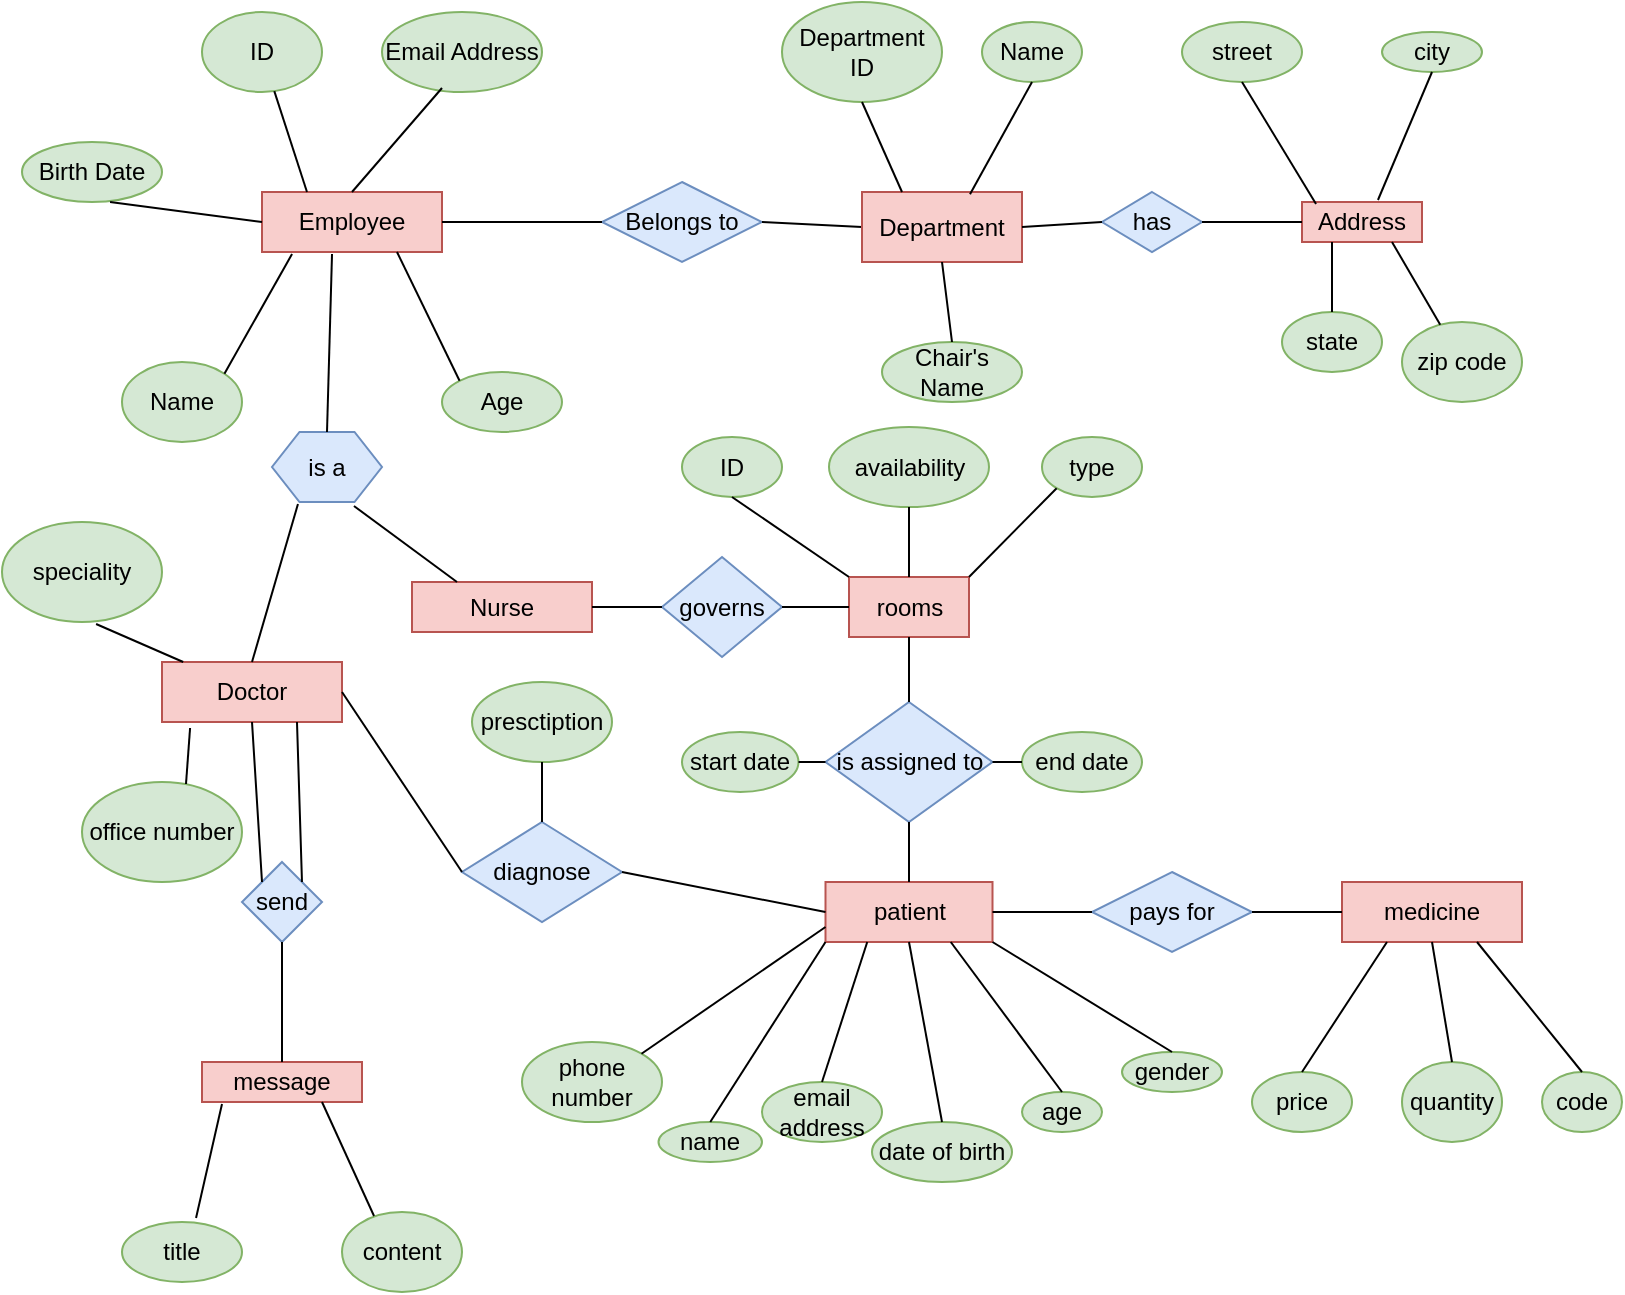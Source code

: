 <mxfile version="12.6.1" type="github">
  <diagram id="C5RBs43oDa-KdzZeNtuy" name="Page-1">
    <mxGraphModel dx="1773" dy="505" grid="1" gridSize="10" guides="1" tooltips="1" connect="1" arrows="1" fold="1" page="1" pageScale="1" pageWidth="827" pageHeight="1169" math="0" shadow="0">
      <root>
        <mxCell id="WIyWlLk6GJQsqaUBKTNV-0"/>
        <mxCell id="WIyWlLk6GJQsqaUBKTNV-1" parent="WIyWlLk6GJQsqaUBKTNV-0"/>
        <mxCell id="0NTEbmVAoTEjCiHu5IEs-0" value="Employee" style="rounded=0;whiteSpace=wrap;html=1;fillColor=#f8cecc;strokeColor=#b85450;" parent="WIyWlLk6GJQsqaUBKTNV-1" vertex="1">
          <mxGeometry x="90" y="135" width="90" height="30" as="geometry"/>
        </mxCell>
        <mxCell id="0NTEbmVAoTEjCiHu5IEs-1" value="ID&lt;br&gt;" style="ellipse;whiteSpace=wrap;html=1;fillColor=#d5e8d4;strokeColor=#82b366;" parent="WIyWlLk6GJQsqaUBKTNV-1" vertex="1">
          <mxGeometry x="60" y="45" width="60" height="40" as="geometry"/>
        </mxCell>
        <mxCell id="0NTEbmVAoTEjCiHu5IEs-3" value="" style="endArrow=none;html=1;entryX=0.25;entryY=0;entryDx=0;entryDy=0;" parent="WIyWlLk6GJQsqaUBKTNV-1" source="0NTEbmVAoTEjCiHu5IEs-1" target="0NTEbmVAoTEjCiHu5IEs-0" edge="1">
          <mxGeometry width="50" height="50" relative="1" as="geometry">
            <mxPoint x="170" y="290" as="sourcePoint"/>
            <mxPoint x="220" y="190" as="targetPoint"/>
          </mxGeometry>
        </mxCell>
        <mxCell id="0NTEbmVAoTEjCiHu5IEs-4" value="Email Address" style="ellipse;whiteSpace=wrap;html=1;fillColor=#d5e8d4;strokeColor=#82b366;" parent="WIyWlLk6GJQsqaUBKTNV-1" vertex="1">
          <mxGeometry x="150" y="45" width="80" height="40" as="geometry"/>
        </mxCell>
        <mxCell id="0NTEbmVAoTEjCiHu5IEs-5" value="" style="endArrow=none;html=1;entryX=0.375;entryY=0.95;entryDx=0;entryDy=0;entryPerimeter=0;exitX=0.5;exitY=0;exitDx=0;exitDy=0;" parent="WIyWlLk6GJQsqaUBKTNV-1" source="0NTEbmVAoTEjCiHu5IEs-0" target="0NTEbmVAoTEjCiHu5IEs-4" edge="1">
          <mxGeometry width="50" height="50" relative="1" as="geometry">
            <mxPoint x="170" y="290" as="sourcePoint"/>
            <mxPoint x="220" y="240" as="targetPoint"/>
          </mxGeometry>
        </mxCell>
        <mxCell id="0NTEbmVAoTEjCiHu5IEs-6" value="Name" style="ellipse;whiteSpace=wrap;html=1;fillColor=#d5e8d4;strokeColor=#82b366;" parent="WIyWlLk6GJQsqaUBKTNV-1" vertex="1">
          <mxGeometry x="20" y="220" width="60" height="40" as="geometry"/>
        </mxCell>
        <mxCell id="0NTEbmVAoTEjCiHu5IEs-7" value="" style="endArrow=none;html=1;exitX=1;exitY=0;exitDx=0;exitDy=0;entryX=0.167;entryY=1.033;entryDx=0;entryDy=0;entryPerimeter=0;" parent="WIyWlLk6GJQsqaUBKTNV-1" source="0NTEbmVAoTEjCiHu5IEs-6" target="0NTEbmVAoTEjCiHu5IEs-0" edge="1">
          <mxGeometry width="50" height="50" relative="1" as="geometry">
            <mxPoint x="130" y="370" as="sourcePoint"/>
            <mxPoint x="207" y="219" as="targetPoint"/>
          </mxGeometry>
        </mxCell>
        <mxCell id="0NTEbmVAoTEjCiHu5IEs-8" value="Birth Date" style="ellipse;whiteSpace=wrap;html=1;fillColor=#d5e8d4;strokeColor=#82b366;" parent="WIyWlLk6GJQsqaUBKTNV-1" vertex="1">
          <mxGeometry x="-30" y="110" width="70" height="30" as="geometry"/>
        </mxCell>
        <mxCell id="0NTEbmVAoTEjCiHu5IEs-10" value="" style="endArrow=none;html=1;exitX=0.629;exitY=1;exitDx=0;exitDy=0;exitPerimeter=0;entryX=0;entryY=0.5;entryDx=0;entryDy=0;" parent="WIyWlLk6GJQsqaUBKTNV-1" source="0NTEbmVAoTEjCiHu5IEs-8" target="0NTEbmVAoTEjCiHu5IEs-0" edge="1">
          <mxGeometry width="50" height="50" relative="1" as="geometry">
            <mxPoint x="130" y="370" as="sourcePoint"/>
            <mxPoint x="230" y="220" as="targetPoint"/>
          </mxGeometry>
        </mxCell>
        <mxCell id="0NTEbmVAoTEjCiHu5IEs-11" value="Age" style="ellipse;whiteSpace=wrap;html=1;fillColor=#d5e8d4;strokeColor=#82b366;" parent="WIyWlLk6GJQsqaUBKTNV-1" vertex="1">
          <mxGeometry x="180" y="225" width="60" height="30" as="geometry"/>
        </mxCell>
        <mxCell id="0NTEbmVAoTEjCiHu5IEs-13" value="" style="endArrow=none;html=1;entryX=0.75;entryY=1;entryDx=0;entryDy=0;exitX=0;exitY=0;exitDx=0;exitDy=0;" parent="WIyWlLk6GJQsqaUBKTNV-1" source="0NTEbmVAoTEjCiHu5IEs-11" target="0NTEbmVAoTEjCiHu5IEs-0" edge="1">
          <mxGeometry width="50" height="50" relative="1" as="geometry">
            <mxPoint x="130" y="380" as="sourcePoint"/>
            <mxPoint x="180" y="330" as="targetPoint"/>
          </mxGeometry>
        </mxCell>
        <mxCell id="0NTEbmVAoTEjCiHu5IEs-15" value="Belongs to&lt;br&gt;" style="rhombus;whiteSpace=wrap;html=1;fillColor=#dae8fc;strokeColor=#6c8ebf;" parent="WIyWlLk6GJQsqaUBKTNV-1" vertex="1">
          <mxGeometry x="260" y="130" width="80" height="40" as="geometry"/>
        </mxCell>
        <mxCell id="0NTEbmVAoTEjCiHu5IEs-16" value="" style="endArrow=none;html=1;entryX=0;entryY=0.5;entryDx=0;entryDy=0;exitX=1;exitY=0.5;exitDx=0;exitDy=0;" parent="WIyWlLk6GJQsqaUBKTNV-1" source="0NTEbmVAoTEjCiHu5IEs-0" target="0NTEbmVAoTEjCiHu5IEs-15" edge="1">
          <mxGeometry width="50" height="50" relative="1" as="geometry">
            <mxPoint x="130" y="380" as="sourcePoint"/>
            <mxPoint x="290" y="210" as="targetPoint"/>
          </mxGeometry>
        </mxCell>
        <mxCell id="0NTEbmVAoTEjCiHu5IEs-18" value="" style="endArrow=none;html=1;exitX=1;exitY=0.5;exitDx=0;exitDy=0;entryX=0;entryY=0.5;entryDx=0;entryDy=0;" parent="WIyWlLk6GJQsqaUBKTNV-1" source="0NTEbmVAoTEjCiHu5IEs-15" target="0NTEbmVAoTEjCiHu5IEs-19" edge="1">
          <mxGeometry width="50" height="50" relative="1" as="geometry">
            <mxPoint x="393" y="200" as="sourcePoint"/>
            <mxPoint x="450" y="150" as="targetPoint"/>
          </mxGeometry>
        </mxCell>
        <mxCell id="0NTEbmVAoTEjCiHu5IEs-19" value="Department" style="rounded=0;whiteSpace=wrap;html=1;fillColor=#f8cecc;strokeColor=#b85450;" parent="WIyWlLk6GJQsqaUBKTNV-1" vertex="1">
          <mxGeometry x="390" y="135" width="80" height="35" as="geometry"/>
        </mxCell>
        <mxCell id="0NTEbmVAoTEjCiHu5IEs-21" value="Department ID" style="ellipse;whiteSpace=wrap;html=1;fillColor=#d5e8d4;strokeColor=#82b366;" parent="WIyWlLk6GJQsqaUBKTNV-1" vertex="1">
          <mxGeometry x="350" y="40" width="80" height="50" as="geometry"/>
        </mxCell>
        <mxCell id="0NTEbmVAoTEjCiHu5IEs-22" value="Name" style="ellipse;whiteSpace=wrap;html=1;fillColor=#d5e8d4;strokeColor=#82b366;" parent="WIyWlLk6GJQsqaUBKTNV-1" vertex="1">
          <mxGeometry x="450" y="50" width="50" height="30" as="geometry"/>
        </mxCell>
        <mxCell id="0NTEbmVAoTEjCiHu5IEs-23" value="Chair&#39;s Name" style="ellipse;whiteSpace=wrap;html=1;fillColor=#d5e8d4;strokeColor=#82b366;" parent="WIyWlLk6GJQsqaUBKTNV-1" vertex="1">
          <mxGeometry x="400" y="210" width="70" height="30" as="geometry"/>
        </mxCell>
        <mxCell id="0NTEbmVAoTEjCiHu5IEs-24" value="" style="endArrow=none;html=1;entryX=0.5;entryY=1;entryDx=0;entryDy=0;exitX=0.25;exitY=0;exitDx=0;exitDy=0;" parent="WIyWlLk6GJQsqaUBKTNV-1" source="0NTEbmVAoTEjCiHu5IEs-19" target="0NTEbmVAoTEjCiHu5IEs-21" edge="1">
          <mxGeometry width="50" height="50" relative="1" as="geometry">
            <mxPoint x="90" y="380" as="sourcePoint"/>
            <mxPoint x="360" y="160" as="targetPoint"/>
          </mxGeometry>
        </mxCell>
        <mxCell id="0NTEbmVAoTEjCiHu5IEs-25" value="" style="endArrow=none;html=1;exitX=0.675;exitY=0.033;exitDx=0;exitDy=0;exitPerimeter=0;entryX=0.5;entryY=1;entryDx=0;entryDy=0;" parent="WIyWlLk6GJQsqaUBKTNV-1" source="0NTEbmVAoTEjCiHu5IEs-19" target="0NTEbmVAoTEjCiHu5IEs-22" edge="1">
          <mxGeometry width="50" height="50" relative="1" as="geometry">
            <mxPoint x="410" y="150.01" as="sourcePoint"/>
            <mxPoint x="450" y="100" as="targetPoint"/>
          </mxGeometry>
        </mxCell>
        <mxCell id="0NTEbmVAoTEjCiHu5IEs-26" value="" style="endArrow=none;html=1;entryX=0.5;entryY=1;entryDx=0;entryDy=0;exitX=0.5;exitY=0;exitDx=0;exitDy=0;" parent="WIyWlLk6GJQsqaUBKTNV-1" source="0NTEbmVAoTEjCiHu5IEs-23" target="0NTEbmVAoTEjCiHu5IEs-19" edge="1">
          <mxGeometry width="50" height="50" relative="1" as="geometry">
            <mxPoint x="420" y="160.01" as="sourcePoint"/>
            <mxPoint x="410" y="110" as="targetPoint"/>
          </mxGeometry>
        </mxCell>
        <mxCell id="0NTEbmVAoTEjCiHu5IEs-27" value="has" style="rhombus;whiteSpace=wrap;html=1;fillColor=#dae8fc;strokeColor=#6c8ebf;" parent="WIyWlLk6GJQsqaUBKTNV-1" vertex="1">
          <mxGeometry x="510" y="135" width="50" height="30" as="geometry"/>
        </mxCell>
        <mxCell id="0NTEbmVAoTEjCiHu5IEs-29" value="" style="endArrow=none;html=1;entryX=1;entryY=0.5;entryDx=0;entryDy=0;exitX=0;exitY=0.5;exitDx=0;exitDy=0;" parent="WIyWlLk6GJQsqaUBKTNV-1" source="0NTEbmVAoTEjCiHu5IEs-27" target="0NTEbmVAoTEjCiHu5IEs-19" edge="1">
          <mxGeometry width="50" height="50" relative="1" as="geometry">
            <mxPoint x="470" y="170.01" as="sourcePoint"/>
            <mxPoint x="460" y="120" as="targetPoint"/>
          </mxGeometry>
        </mxCell>
        <mxCell id="0NTEbmVAoTEjCiHu5IEs-30" value="Address" style="rounded=0;whiteSpace=wrap;html=1;fillColor=#f8cecc;strokeColor=#b85450;" parent="WIyWlLk6GJQsqaUBKTNV-1" vertex="1">
          <mxGeometry x="610" y="140" width="60" height="20" as="geometry"/>
        </mxCell>
        <mxCell id="0NTEbmVAoTEjCiHu5IEs-31" value="" style="endArrow=none;html=1;entryX=1;entryY=0.5;entryDx=0;entryDy=0;exitX=0;exitY=0.5;exitDx=0;exitDy=0;" parent="WIyWlLk6GJQsqaUBKTNV-1" source="0NTEbmVAoTEjCiHu5IEs-30" target="0NTEbmVAoTEjCiHu5IEs-27" edge="1">
          <mxGeometry width="50" height="50" relative="1" as="geometry">
            <mxPoint x="420" y="180.01" as="sourcePoint"/>
            <mxPoint x="410" y="130" as="targetPoint"/>
          </mxGeometry>
        </mxCell>
        <mxCell id="0NTEbmVAoTEjCiHu5IEs-32" value="street" style="ellipse;whiteSpace=wrap;html=1;fillColor=#d5e8d4;strokeColor=#82b366;" parent="WIyWlLk6GJQsqaUBKTNV-1" vertex="1">
          <mxGeometry x="550" y="50" width="60" height="30" as="geometry"/>
        </mxCell>
        <mxCell id="0NTEbmVAoTEjCiHu5IEs-33" value="city" style="ellipse;whiteSpace=wrap;html=1;fillColor=#d5e8d4;strokeColor=#82b366;" parent="WIyWlLk6GJQsqaUBKTNV-1" vertex="1">
          <mxGeometry x="650" y="55" width="50" height="20" as="geometry"/>
        </mxCell>
        <mxCell id="0NTEbmVAoTEjCiHu5IEs-34" value="state" style="ellipse;whiteSpace=wrap;html=1;fillColor=#d5e8d4;strokeColor=#82b366;" parent="WIyWlLk6GJQsqaUBKTNV-1" vertex="1">
          <mxGeometry x="600" y="195" width="50" height="30" as="geometry"/>
        </mxCell>
        <mxCell id="0NTEbmVAoTEjCiHu5IEs-35" value="zip code" style="ellipse;whiteSpace=wrap;html=1;fillColor=#d5e8d4;strokeColor=#82b366;" parent="WIyWlLk6GJQsqaUBKTNV-1" vertex="1">
          <mxGeometry x="660" y="200" width="60" height="40" as="geometry"/>
        </mxCell>
        <mxCell id="0NTEbmVAoTEjCiHu5IEs-37" value="" style="endArrow=none;html=1;exitX=0.117;exitY=0.05;exitDx=0;exitDy=0;exitPerimeter=0;entryX=0.5;entryY=1;entryDx=0;entryDy=0;" parent="WIyWlLk6GJQsqaUBKTNV-1" source="0NTEbmVAoTEjCiHu5IEs-30" target="0NTEbmVAoTEjCiHu5IEs-32" edge="1">
          <mxGeometry width="50" height="50" relative="1" as="geometry">
            <mxPoint x="430" y="190.01" as="sourcePoint"/>
            <mxPoint x="550" y="130" as="targetPoint"/>
          </mxGeometry>
        </mxCell>
        <mxCell id="0NTEbmVAoTEjCiHu5IEs-38" value="" style="endArrow=none;html=1;exitX=0.633;exitY=-0.05;exitDx=0;exitDy=0;exitPerimeter=0;entryX=0.5;entryY=1;entryDx=0;entryDy=0;" parent="WIyWlLk6GJQsqaUBKTNV-1" source="0NTEbmVAoTEjCiHu5IEs-30" target="0NTEbmVAoTEjCiHu5IEs-33" edge="1">
          <mxGeometry width="50" height="50" relative="1" as="geometry">
            <mxPoint x="440" y="200.01" as="sourcePoint"/>
            <mxPoint x="680" y="100" as="targetPoint"/>
          </mxGeometry>
        </mxCell>
        <mxCell id="0NTEbmVAoTEjCiHu5IEs-39" value="" style="endArrow=none;html=1;entryX=0.25;entryY=1;entryDx=0;entryDy=0;exitX=0.5;exitY=0;exitDx=0;exitDy=0;" parent="WIyWlLk6GJQsqaUBKTNV-1" source="0NTEbmVAoTEjCiHu5IEs-34" target="0NTEbmVAoTEjCiHu5IEs-30" edge="1">
          <mxGeometry width="50" height="50" relative="1" as="geometry">
            <mxPoint x="450" y="210.01" as="sourcePoint"/>
            <mxPoint x="440" y="160" as="targetPoint"/>
          </mxGeometry>
        </mxCell>
        <mxCell id="0NTEbmVAoTEjCiHu5IEs-40" value="" style="endArrow=none;html=1;entryX=0.75;entryY=1;entryDx=0;entryDy=0;" parent="WIyWlLk6GJQsqaUBKTNV-1" source="0NTEbmVAoTEjCiHu5IEs-35" target="0NTEbmVAoTEjCiHu5IEs-30" edge="1">
          <mxGeometry width="50" height="50" relative="1" as="geometry">
            <mxPoint x="460" y="220.01" as="sourcePoint"/>
            <mxPoint x="450" y="170" as="targetPoint"/>
          </mxGeometry>
        </mxCell>
        <mxCell id="0NTEbmVAoTEjCiHu5IEs-41" value="Doctor" style="rounded=0;whiteSpace=wrap;html=1;fillColor=#f8cecc;strokeColor=#b85450;" parent="WIyWlLk6GJQsqaUBKTNV-1" vertex="1">
          <mxGeometry x="40" y="370" width="90" height="30" as="geometry"/>
        </mxCell>
        <mxCell id="0NTEbmVAoTEjCiHu5IEs-42" value="speciality" style="ellipse;whiteSpace=wrap;html=1;fillColor=#d5e8d4;strokeColor=#82b366;" parent="WIyWlLk6GJQsqaUBKTNV-1" vertex="1">
          <mxGeometry x="-40" y="300" width="80" height="50" as="geometry"/>
        </mxCell>
        <mxCell id="0NTEbmVAoTEjCiHu5IEs-43" value="office number" style="ellipse;whiteSpace=wrap;html=1;fillColor=#d5e8d4;strokeColor=#82b366;" parent="WIyWlLk6GJQsqaUBKTNV-1" vertex="1">
          <mxGeometry y="430" width="80" height="50" as="geometry"/>
        </mxCell>
        <mxCell id="0NTEbmVAoTEjCiHu5IEs-44" value="" style="endArrow=none;html=1;entryX=0.588;entryY=1.02;entryDx=0;entryDy=0;entryPerimeter=0;" parent="WIyWlLk6GJQsqaUBKTNV-1" source="0NTEbmVAoTEjCiHu5IEs-41" target="0NTEbmVAoTEjCiHu5IEs-42" edge="1">
          <mxGeometry width="50" height="50" relative="1" as="geometry">
            <mxPoint x="530" y="230.01" as="sourcePoint"/>
            <mxPoint x="520" y="180" as="targetPoint"/>
          </mxGeometry>
        </mxCell>
        <mxCell id="0NTEbmVAoTEjCiHu5IEs-45" value="" style="endArrow=none;html=1;entryX=0.65;entryY=0.02;entryDx=0;entryDy=0;exitX=0.156;exitY=1.1;exitDx=0;exitDy=0;exitPerimeter=0;entryPerimeter=0;" parent="WIyWlLk6GJQsqaUBKTNV-1" source="0NTEbmVAoTEjCiHu5IEs-41" target="0NTEbmVAoTEjCiHu5IEs-43" edge="1">
          <mxGeometry width="50" height="50" relative="1" as="geometry">
            <mxPoint x="540" y="240.01" as="sourcePoint"/>
            <mxPoint x="530" y="190" as="targetPoint"/>
          </mxGeometry>
        </mxCell>
        <mxCell id="0NTEbmVAoTEjCiHu5IEs-46" value="is a" style="shape=hexagon;perimeter=hexagonPerimeter2;whiteSpace=wrap;html=1;fillColor=#dae8fc;strokeColor=#6c8ebf;" parent="WIyWlLk6GJQsqaUBKTNV-1" vertex="1">
          <mxGeometry x="95" y="255" width="55" height="35" as="geometry"/>
        </mxCell>
        <mxCell id="0NTEbmVAoTEjCiHu5IEs-47" value="" style="endArrow=none;html=1;entryX=0.389;entryY=1.033;entryDx=0;entryDy=0;exitX=0.5;exitY=0;exitDx=0;exitDy=0;entryPerimeter=0;" parent="WIyWlLk6GJQsqaUBKTNV-1" source="0NTEbmVAoTEjCiHu5IEs-46" target="0NTEbmVAoTEjCiHu5IEs-0" edge="1">
          <mxGeometry width="50" height="50" relative="1" as="geometry">
            <mxPoint x="550" y="250.01" as="sourcePoint"/>
            <mxPoint x="540" y="200" as="targetPoint"/>
          </mxGeometry>
        </mxCell>
        <mxCell id="0NTEbmVAoTEjCiHu5IEs-48" value="" style="endArrow=none;html=1;entryX=0.236;entryY=1.029;entryDx=0;entryDy=0;exitX=0.5;exitY=0;exitDx=0;exitDy=0;entryPerimeter=0;" parent="WIyWlLk6GJQsqaUBKTNV-1" source="0NTEbmVAoTEjCiHu5IEs-41" target="0NTEbmVAoTEjCiHu5IEs-46" edge="1">
          <mxGeometry width="50" height="50" relative="1" as="geometry">
            <mxPoint x="560" y="260.01" as="sourcePoint"/>
            <mxPoint x="550" y="210" as="targetPoint"/>
          </mxGeometry>
        </mxCell>
        <mxCell id="0NTEbmVAoTEjCiHu5IEs-50" value="send" style="rhombus;whiteSpace=wrap;html=1;fillColor=#dae8fc;strokeColor=#6c8ebf;" parent="WIyWlLk6GJQsqaUBKTNV-1" vertex="1">
          <mxGeometry x="80" y="470" width="40" height="40" as="geometry"/>
        </mxCell>
        <mxCell id="0NTEbmVAoTEjCiHu5IEs-51" value="" style="endArrow=none;html=1;entryX=0.5;entryY=1;entryDx=0;entryDy=0;exitX=0;exitY=0;exitDx=0;exitDy=0;" parent="WIyWlLk6GJQsqaUBKTNV-1" source="0NTEbmVAoTEjCiHu5IEs-50" target="0NTEbmVAoTEjCiHu5IEs-41" edge="1">
          <mxGeometry width="50" height="50" relative="1" as="geometry">
            <mxPoint x="570" y="270.01" as="sourcePoint"/>
            <mxPoint x="560" y="220" as="targetPoint"/>
          </mxGeometry>
        </mxCell>
        <mxCell id="0NTEbmVAoTEjCiHu5IEs-52" value="" style="endArrow=none;html=1;entryX=0.75;entryY=1;entryDx=0;entryDy=0;exitX=1;exitY=0;exitDx=0;exitDy=0;" parent="WIyWlLk6GJQsqaUBKTNV-1" source="0NTEbmVAoTEjCiHu5IEs-50" target="0NTEbmVAoTEjCiHu5IEs-41" edge="1">
          <mxGeometry width="50" height="50" relative="1" as="geometry">
            <mxPoint x="580" y="280.01" as="sourcePoint"/>
            <mxPoint x="570" y="230" as="targetPoint"/>
          </mxGeometry>
        </mxCell>
        <mxCell id="0NTEbmVAoTEjCiHu5IEs-53" value="message" style="rounded=0;whiteSpace=wrap;html=1;fillColor=#f8cecc;strokeColor=#b85450;" parent="WIyWlLk6GJQsqaUBKTNV-1" vertex="1">
          <mxGeometry x="60" y="570" width="80" height="20" as="geometry"/>
        </mxCell>
        <mxCell id="0NTEbmVAoTEjCiHu5IEs-54" value="" style="endArrow=none;html=1;entryX=0.5;entryY=1;entryDx=0;entryDy=0;exitX=0.5;exitY=0;exitDx=0;exitDy=0;" parent="WIyWlLk6GJQsqaUBKTNV-1" source="0NTEbmVAoTEjCiHu5IEs-53" target="0NTEbmVAoTEjCiHu5IEs-50" edge="1">
          <mxGeometry width="50" height="50" relative="1" as="geometry">
            <mxPoint x="590" y="290.01" as="sourcePoint"/>
            <mxPoint x="580" y="240" as="targetPoint"/>
          </mxGeometry>
        </mxCell>
        <mxCell id="0NTEbmVAoTEjCiHu5IEs-55" value="title" style="ellipse;whiteSpace=wrap;html=1;fillColor=#d5e8d4;strokeColor=#82b366;" parent="WIyWlLk6GJQsqaUBKTNV-1" vertex="1">
          <mxGeometry x="20" y="650" width="60" height="30" as="geometry"/>
        </mxCell>
        <mxCell id="0NTEbmVAoTEjCiHu5IEs-56" value="content" style="ellipse;whiteSpace=wrap;html=1;fillColor=#d5e8d4;strokeColor=#82b366;" parent="WIyWlLk6GJQsqaUBKTNV-1" vertex="1">
          <mxGeometry x="130" y="645" width="60" height="40" as="geometry"/>
        </mxCell>
        <mxCell id="0NTEbmVAoTEjCiHu5IEs-57" value="" style="endArrow=none;html=1;entryX=0.125;entryY=1.05;entryDx=0;entryDy=0;exitX=0.617;exitY=-0.067;exitDx=0;exitDy=0;exitPerimeter=0;entryPerimeter=0;" parent="WIyWlLk6GJQsqaUBKTNV-1" source="0NTEbmVAoTEjCiHu5IEs-55" target="0NTEbmVAoTEjCiHu5IEs-53" edge="1">
          <mxGeometry width="50" height="50" relative="1" as="geometry">
            <mxPoint x="600" y="300.01" as="sourcePoint"/>
            <mxPoint x="590" y="250" as="targetPoint"/>
          </mxGeometry>
        </mxCell>
        <mxCell id="0NTEbmVAoTEjCiHu5IEs-58" value="" style="endArrow=none;html=1;entryX=0.75;entryY=1;entryDx=0;entryDy=0;exitX=0.267;exitY=0.05;exitDx=0;exitDy=0;exitPerimeter=0;" parent="WIyWlLk6GJQsqaUBKTNV-1" source="0NTEbmVAoTEjCiHu5IEs-56" target="0NTEbmVAoTEjCiHu5IEs-53" edge="1">
          <mxGeometry width="50" height="50" relative="1" as="geometry">
            <mxPoint x="610" y="310.01" as="sourcePoint"/>
            <mxPoint x="600" y="260" as="targetPoint"/>
          </mxGeometry>
        </mxCell>
        <mxCell id="0NTEbmVAoTEjCiHu5IEs-59" value="Nurse" style="rounded=0;whiteSpace=wrap;html=1;fillColor=#f8cecc;strokeColor=#b85450;" parent="WIyWlLk6GJQsqaUBKTNV-1" vertex="1">
          <mxGeometry x="165" y="330" width="90" height="25" as="geometry"/>
        </mxCell>
        <mxCell id="0NTEbmVAoTEjCiHu5IEs-60" value="" style="endArrow=none;html=1;entryX=0.745;entryY=1.057;entryDx=0;entryDy=0;exitX=0.25;exitY=0;exitDx=0;exitDy=0;entryPerimeter=0;" parent="WIyWlLk6GJQsqaUBKTNV-1" source="0NTEbmVAoTEjCiHu5IEs-59" target="0NTEbmVAoTEjCiHu5IEs-46" edge="1">
          <mxGeometry width="50" height="50" relative="1" as="geometry">
            <mxPoint x="620" y="320.01" as="sourcePoint"/>
            <mxPoint x="610" y="270" as="targetPoint"/>
          </mxGeometry>
        </mxCell>
        <mxCell id="0NTEbmVAoTEjCiHu5IEs-61" value="governs" style="rhombus;whiteSpace=wrap;html=1;fillColor=#dae8fc;strokeColor=#6c8ebf;" parent="WIyWlLk6GJQsqaUBKTNV-1" vertex="1">
          <mxGeometry x="290" y="317.5" width="60" height="50" as="geometry"/>
        </mxCell>
        <mxCell id="0NTEbmVAoTEjCiHu5IEs-62" value="" style="endArrow=none;html=1;entryX=1;entryY=0.5;entryDx=0;entryDy=0;exitX=0;exitY=0.5;exitDx=0;exitDy=0;" parent="WIyWlLk6GJQsqaUBKTNV-1" source="0NTEbmVAoTEjCiHu5IEs-61" target="0NTEbmVAoTEjCiHu5IEs-59" edge="1">
          <mxGeometry width="50" height="50" relative="1" as="geometry">
            <mxPoint x="630" y="330.01" as="sourcePoint"/>
            <mxPoint x="620" y="280" as="targetPoint"/>
          </mxGeometry>
        </mxCell>
        <mxCell id="0NTEbmVAoTEjCiHu5IEs-63" value="rooms" style="rounded=0;whiteSpace=wrap;html=1;fillColor=#f8cecc;strokeColor=#b85450;" parent="WIyWlLk6GJQsqaUBKTNV-1" vertex="1">
          <mxGeometry x="383.5" y="327.5" width="60" height="30" as="geometry"/>
        </mxCell>
        <mxCell id="0NTEbmVAoTEjCiHu5IEs-64" value="" style="endArrow=none;html=1;entryX=1;entryY=0.5;entryDx=0;entryDy=0;exitX=0;exitY=0.5;exitDx=0;exitDy=0;" parent="WIyWlLk6GJQsqaUBKTNV-1" source="0NTEbmVAoTEjCiHu5IEs-63" target="0NTEbmVAoTEjCiHu5IEs-61" edge="1">
          <mxGeometry width="50" height="50" relative="1" as="geometry">
            <mxPoint x="640" y="340.01" as="sourcePoint"/>
            <mxPoint x="630" y="290" as="targetPoint"/>
          </mxGeometry>
        </mxCell>
        <mxCell id="0NTEbmVAoTEjCiHu5IEs-65" value="ID" style="ellipse;whiteSpace=wrap;html=1;fillColor=#d5e8d4;strokeColor=#82b366;" parent="WIyWlLk6GJQsqaUBKTNV-1" vertex="1">
          <mxGeometry x="300" y="257.5" width="50" height="30" as="geometry"/>
        </mxCell>
        <mxCell id="0NTEbmVAoTEjCiHu5IEs-66" value="availability" style="ellipse;whiteSpace=wrap;html=1;fillColor=#d5e8d4;strokeColor=#82b366;" parent="WIyWlLk6GJQsqaUBKTNV-1" vertex="1">
          <mxGeometry x="373.5" y="252.5" width="80" height="40" as="geometry"/>
        </mxCell>
        <mxCell id="0NTEbmVAoTEjCiHu5IEs-67" value="type" style="ellipse;whiteSpace=wrap;html=1;fillColor=#d5e8d4;strokeColor=#82b366;" parent="WIyWlLk6GJQsqaUBKTNV-1" vertex="1">
          <mxGeometry x="480" y="257.5" width="50" height="30" as="geometry"/>
        </mxCell>
        <mxCell id="0NTEbmVAoTEjCiHu5IEs-68" value="" style="endArrow=none;html=1;entryX=0.5;entryY=1;entryDx=0;entryDy=0;exitX=0;exitY=0;exitDx=0;exitDy=0;" parent="WIyWlLk6GJQsqaUBKTNV-1" source="0NTEbmVAoTEjCiHu5IEs-63" target="0NTEbmVAoTEjCiHu5IEs-65" edge="1">
          <mxGeometry width="50" height="50" relative="1" as="geometry">
            <mxPoint x="650" y="350.01" as="sourcePoint"/>
            <mxPoint x="640" y="300" as="targetPoint"/>
          </mxGeometry>
        </mxCell>
        <mxCell id="0NTEbmVAoTEjCiHu5IEs-69" value="" style="endArrow=none;html=1;entryX=0.5;entryY=1;entryDx=0;entryDy=0;exitX=0.5;exitY=0;exitDx=0;exitDy=0;" parent="WIyWlLk6GJQsqaUBKTNV-1" source="0NTEbmVAoTEjCiHu5IEs-63" target="0NTEbmVAoTEjCiHu5IEs-66" edge="1">
          <mxGeometry width="50" height="50" relative="1" as="geometry">
            <mxPoint x="660" y="360.01" as="sourcePoint"/>
            <mxPoint x="650" y="310" as="targetPoint"/>
          </mxGeometry>
        </mxCell>
        <mxCell id="0NTEbmVAoTEjCiHu5IEs-70" value="" style="endArrow=none;html=1;entryX=0;entryY=1;entryDx=0;entryDy=0;exitX=1;exitY=0;exitDx=0;exitDy=0;" parent="WIyWlLk6GJQsqaUBKTNV-1" source="0NTEbmVAoTEjCiHu5IEs-63" target="0NTEbmVAoTEjCiHu5IEs-67" edge="1">
          <mxGeometry width="50" height="50" relative="1" as="geometry">
            <mxPoint x="670" y="370.01" as="sourcePoint"/>
            <mxPoint x="660" y="320" as="targetPoint"/>
          </mxGeometry>
        </mxCell>
        <mxCell id="0NTEbmVAoTEjCiHu5IEs-71" value="is assigned to" style="rhombus;whiteSpace=wrap;html=1;fillColor=#dae8fc;strokeColor=#6c8ebf;" parent="WIyWlLk6GJQsqaUBKTNV-1" vertex="1">
          <mxGeometry x="371.75" y="390" width="83.5" height="60" as="geometry"/>
        </mxCell>
        <mxCell id="0NTEbmVAoTEjCiHu5IEs-72" value="" style="endArrow=none;html=1;entryX=0.5;entryY=1;entryDx=0;entryDy=0;exitX=0.5;exitY=0;exitDx=0;exitDy=0;" parent="WIyWlLk6GJQsqaUBKTNV-1" source="0NTEbmVAoTEjCiHu5IEs-71" target="0NTEbmVAoTEjCiHu5IEs-63" edge="1">
          <mxGeometry width="50" height="50" relative="1" as="geometry">
            <mxPoint x="680" y="380.01" as="sourcePoint"/>
            <mxPoint x="670" y="330" as="targetPoint"/>
          </mxGeometry>
        </mxCell>
        <mxCell id="0NTEbmVAoTEjCiHu5IEs-73" value="patient" style="rounded=0;whiteSpace=wrap;html=1;fillColor=#f8cecc;strokeColor=#b85450;" parent="WIyWlLk6GJQsqaUBKTNV-1" vertex="1">
          <mxGeometry x="371.75" y="480" width="83.5" height="30" as="geometry"/>
        </mxCell>
        <mxCell id="0NTEbmVAoTEjCiHu5IEs-74" value="" style="endArrow=none;html=1;entryX=0.5;entryY=1;entryDx=0;entryDy=0;exitX=0.5;exitY=0;exitDx=0;exitDy=0;" parent="WIyWlLk6GJQsqaUBKTNV-1" source="0NTEbmVAoTEjCiHu5IEs-73" target="0NTEbmVAoTEjCiHu5IEs-71" edge="1">
          <mxGeometry width="50" height="50" relative="1" as="geometry">
            <mxPoint x="690" y="390.01" as="sourcePoint"/>
            <mxPoint x="680" y="340" as="targetPoint"/>
          </mxGeometry>
        </mxCell>
        <mxCell id="0NTEbmVAoTEjCiHu5IEs-75" value="name" style="ellipse;whiteSpace=wrap;html=1;fillColor=#d5e8d4;strokeColor=#82b366;" parent="WIyWlLk6GJQsqaUBKTNV-1" vertex="1">
          <mxGeometry x="288.25" y="600" width="51.75" height="20" as="geometry"/>
        </mxCell>
        <mxCell id="0NTEbmVAoTEjCiHu5IEs-76" value="email address" style="ellipse;whiteSpace=wrap;html=1;fillColor=#d5e8d4;strokeColor=#82b366;" parent="WIyWlLk6GJQsqaUBKTNV-1" vertex="1">
          <mxGeometry x="340" y="580" width="60" height="30" as="geometry"/>
        </mxCell>
        <mxCell id="0NTEbmVAoTEjCiHu5IEs-77" value="date of birth" style="ellipse;whiteSpace=wrap;html=1;fillColor=#d5e8d4;strokeColor=#82b366;" parent="WIyWlLk6GJQsqaUBKTNV-1" vertex="1">
          <mxGeometry x="395" y="600" width="70" height="30" as="geometry"/>
        </mxCell>
        <mxCell id="0NTEbmVAoTEjCiHu5IEs-78" value="age" style="ellipse;whiteSpace=wrap;html=1;fillColor=#d5e8d4;strokeColor=#82b366;" parent="WIyWlLk6GJQsqaUBKTNV-1" vertex="1">
          <mxGeometry x="470" y="585" width="40" height="20" as="geometry"/>
        </mxCell>
        <mxCell id="0NTEbmVAoTEjCiHu5IEs-79" value="phone number" style="ellipse;whiteSpace=wrap;html=1;fillColor=#d5e8d4;strokeColor=#82b366;" parent="WIyWlLk6GJQsqaUBKTNV-1" vertex="1">
          <mxGeometry x="220" y="560" width="70" height="40" as="geometry"/>
        </mxCell>
        <mxCell id="0NTEbmVAoTEjCiHu5IEs-80" value="gender" style="ellipse;whiteSpace=wrap;html=1;fillColor=#d5e8d4;strokeColor=#82b366;" parent="WIyWlLk6GJQsqaUBKTNV-1" vertex="1">
          <mxGeometry x="520" y="565" width="50" height="20" as="geometry"/>
        </mxCell>
        <mxCell id="0NTEbmVAoTEjCiHu5IEs-83" value="" style="endArrow=none;html=1;entryX=0;entryY=0.75;entryDx=0;entryDy=0;exitX=1;exitY=0;exitDx=0;exitDy=0;" parent="WIyWlLk6GJQsqaUBKTNV-1" source="0NTEbmVAoTEjCiHu5IEs-79" target="0NTEbmVAoTEjCiHu5IEs-73" edge="1">
          <mxGeometry width="50" height="50" relative="1" as="geometry">
            <mxPoint x="700" y="400.01" as="sourcePoint"/>
            <mxPoint x="690" y="350" as="targetPoint"/>
          </mxGeometry>
        </mxCell>
        <mxCell id="0NTEbmVAoTEjCiHu5IEs-84" value="" style="endArrow=none;html=1;entryX=0;entryY=1;entryDx=0;entryDy=0;exitX=0.5;exitY=0;exitDx=0;exitDy=0;" parent="WIyWlLk6GJQsqaUBKTNV-1" source="0NTEbmVAoTEjCiHu5IEs-75" target="0NTEbmVAoTEjCiHu5IEs-73" edge="1">
          <mxGeometry width="50" height="50" relative="1" as="geometry">
            <mxPoint x="710" y="410.01" as="sourcePoint"/>
            <mxPoint x="700" y="360" as="targetPoint"/>
          </mxGeometry>
        </mxCell>
        <mxCell id="0NTEbmVAoTEjCiHu5IEs-85" value="" style="endArrow=none;html=1;entryX=0.25;entryY=1;entryDx=0;entryDy=0;exitX=0.5;exitY=0;exitDx=0;exitDy=0;" parent="WIyWlLk6GJQsqaUBKTNV-1" source="0NTEbmVAoTEjCiHu5IEs-76" target="0NTEbmVAoTEjCiHu5IEs-73" edge="1">
          <mxGeometry width="50" height="50" relative="1" as="geometry">
            <mxPoint x="720" y="420.01" as="sourcePoint"/>
            <mxPoint x="710" y="370" as="targetPoint"/>
          </mxGeometry>
        </mxCell>
        <mxCell id="0NTEbmVAoTEjCiHu5IEs-86" value="" style="endArrow=none;html=1;entryX=0.5;entryY=1;entryDx=0;entryDy=0;exitX=0.5;exitY=0;exitDx=0;exitDy=0;" parent="WIyWlLk6GJQsqaUBKTNV-1" source="0NTEbmVAoTEjCiHu5IEs-77" target="0NTEbmVAoTEjCiHu5IEs-73" edge="1">
          <mxGeometry width="50" height="50" relative="1" as="geometry">
            <mxPoint x="730" y="430.01" as="sourcePoint"/>
            <mxPoint x="720" y="380" as="targetPoint"/>
          </mxGeometry>
        </mxCell>
        <mxCell id="0NTEbmVAoTEjCiHu5IEs-87" value="" style="endArrow=none;html=1;entryX=0.75;entryY=1;entryDx=0;entryDy=0;exitX=0.5;exitY=0;exitDx=0;exitDy=0;" parent="WIyWlLk6GJQsqaUBKTNV-1" source="0NTEbmVAoTEjCiHu5IEs-78" target="0NTEbmVAoTEjCiHu5IEs-73" edge="1">
          <mxGeometry width="50" height="50" relative="1" as="geometry">
            <mxPoint x="740" y="440.01" as="sourcePoint"/>
            <mxPoint x="730" y="390" as="targetPoint"/>
          </mxGeometry>
        </mxCell>
        <mxCell id="0NTEbmVAoTEjCiHu5IEs-88" value="" style="endArrow=none;html=1;entryX=1;entryY=1;entryDx=0;entryDy=0;exitX=0.5;exitY=0;exitDx=0;exitDy=0;" parent="WIyWlLk6GJQsqaUBKTNV-1" source="0NTEbmVAoTEjCiHu5IEs-80" target="0NTEbmVAoTEjCiHu5IEs-73" edge="1">
          <mxGeometry width="50" height="50" relative="1" as="geometry">
            <mxPoint x="750" y="450.01" as="sourcePoint"/>
            <mxPoint x="740" y="400" as="targetPoint"/>
          </mxGeometry>
        </mxCell>
        <mxCell id="0NTEbmVAoTEjCiHu5IEs-89" value="diagnose" style="rhombus;whiteSpace=wrap;html=1;fillColor=#dae8fc;strokeColor=#6c8ebf;" parent="WIyWlLk6GJQsqaUBKTNV-1" vertex="1">
          <mxGeometry x="190" y="450" width="80" height="50" as="geometry"/>
        </mxCell>
        <mxCell id="0NTEbmVAoTEjCiHu5IEs-90" value="" style="endArrow=none;html=1;entryX=1;entryY=0.5;entryDx=0;entryDy=0;exitX=0;exitY=0.5;exitDx=0;exitDy=0;" parent="WIyWlLk6GJQsqaUBKTNV-1" source="0NTEbmVAoTEjCiHu5IEs-89" target="0NTEbmVAoTEjCiHu5IEs-41" edge="1">
          <mxGeometry width="50" height="50" relative="1" as="geometry">
            <mxPoint x="760" y="460.01" as="sourcePoint"/>
            <mxPoint x="750" y="410" as="targetPoint"/>
          </mxGeometry>
        </mxCell>
        <mxCell id="0NTEbmVAoTEjCiHu5IEs-91" value="" style="endArrow=none;html=1;entryX=1;entryY=0.5;entryDx=0;entryDy=0;exitX=0;exitY=0.5;exitDx=0;exitDy=0;" parent="WIyWlLk6GJQsqaUBKTNV-1" source="0NTEbmVAoTEjCiHu5IEs-73" target="0NTEbmVAoTEjCiHu5IEs-89" edge="1">
          <mxGeometry width="50" height="50" relative="1" as="geometry">
            <mxPoint x="770" y="470.01" as="sourcePoint"/>
            <mxPoint x="760" y="420" as="targetPoint"/>
          </mxGeometry>
        </mxCell>
        <mxCell id="0NTEbmVAoTEjCiHu5IEs-92" value="pays for" style="rhombus;whiteSpace=wrap;html=1;fillColor=#dae8fc;strokeColor=#6c8ebf;" parent="WIyWlLk6GJQsqaUBKTNV-1" vertex="1">
          <mxGeometry x="505" y="475" width="80" height="40" as="geometry"/>
        </mxCell>
        <mxCell id="0NTEbmVAoTEjCiHu5IEs-93" value="" style="endArrow=none;html=1;entryX=1;entryY=0.5;entryDx=0;entryDy=0;exitX=0;exitY=0.5;exitDx=0;exitDy=0;" parent="WIyWlLk6GJQsqaUBKTNV-1" source="0NTEbmVAoTEjCiHu5IEs-92" target="0NTEbmVAoTEjCiHu5IEs-73" edge="1">
          <mxGeometry width="50" height="50" relative="1" as="geometry">
            <mxPoint x="490" y="495" as="sourcePoint"/>
            <mxPoint x="770" y="430" as="targetPoint"/>
            <Array as="points"/>
          </mxGeometry>
        </mxCell>
        <mxCell id="0NTEbmVAoTEjCiHu5IEs-94" value="medicine" style="rounded=0;whiteSpace=wrap;html=1;fillColor=#f8cecc;strokeColor=#b85450;" parent="WIyWlLk6GJQsqaUBKTNV-1" vertex="1">
          <mxGeometry x="630" y="480" width="90" height="30" as="geometry"/>
        </mxCell>
        <mxCell id="0NTEbmVAoTEjCiHu5IEs-95" value="" style="endArrow=none;html=1;entryX=1;entryY=0.5;entryDx=0;entryDy=0;" parent="WIyWlLk6GJQsqaUBKTNV-1" source="0NTEbmVAoTEjCiHu5IEs-94" target="0NTEbmVAoTEjCiHu5IEs-92" edge="1">
          <mxGeometry width="50" height="50" relative="1" as="geometry">
            <mxPoint x="580" y="495" as="sourcePoint"/>
            <mxPoint x="780" y="440" as="targetPoint"/>
          </mxGeometry>
        </mxCell>
        <mxCell id="0NTEbmVAoTEjCiHu5IEs-97" value="price" style="ellipse;whiteSpace=wrap;html=1;fillColor=#d5e8d4;strokeColor=#82b366;" parent="WIyWlLk6GJQsqaUBKTNV-1" vertex="1">
          <mxGeometry x="585" y="575" width="50" height="30" as="geometry"/>
        </mxCell>
        <mxCell id="0NTEbmVAoTEjCiHu5IEs-98" value="quantity" style="ellipse;whiteSpace=wrap;html=1;fillColor=#d5e8d4;strokeColor=#82b366;" parent="WIyWlLk6GJQsqaUBKTNV-1" vertex="1">
          <mxGeometry x="660" y="570" width="50" height="40" as="geometry"/>
        </mxCell>
        <mxCell id="0NTEbmVAoTEjCiHu5IEs-99" value="code" style="ellipse;whiteSpace=wrap;html=1;fillColor=#d5e8d4;strokeColor=#82b366;" parent="WIyWlLk6GJQsqaUBKTNV-1" vertex="1">
          <mxGeometry x="730" y="575" width="40" height="30" as="geometry"/>
        </mxCell>
        <mxCell id="0NTEbmVAoTEjCiHu5IEs-100" value="" style="endArrow=none;html=1;entryX=0.25;entryY=1;entryDx=0;entryDy=0;exitX=0.5;exitY=0;exitDx=0;exitDy=0;" parent="WIyWlLk6GJQsqaUBKTNV-1" source="0NTEbmVAoTEjCiHu5IEs-97" target="0NTEbmVAoTEjCiHu5IEs-94" edge="1">
          <mxGeometry width="50" height="50" relative="1" as="geometry">
            <mxPoint x="800" y="500.01" as="sourcePoint"/>
            <mxPoint x="790" y="450" as="targetPoint"/>
          </mxGeometry>
        </mxCell>
        <mxCell id="0NTEbmVAoTEjCiHu5IEs-101" value="" style="endArrow=none;html=1;entryX=0.5;entryY=1;entryDx=0;entryDy=0;exitX=0.5;exitY=0;exitDx=0;exitDy=0;" parent="WIyWlLk6GJQsqaUBKTNV-1" source="0NTEbmVAoTEjCiHu5IEs-98" target="0NTEbmVAoTEjCiHu5IEs-94" edge="1">
          <mxGeometry width="50" height="50" relative="1" as="geometry">
            <mxPoint x="810" y="510.01" as="sourcePoint"/>
            <mxPoint x="800" y="460" as="targetPoint"/>
          </mxGeometry>
        </mxCell>
        <mxCell id="0NTEbmVAoTEjCiHu5IEs-102" value="" style="endArrow=none;html=1;entryX=0.75;entryY=1;entryDx=0;entryDy=0;exitX=0.5;exitY=0;exitDx=0;exitDy=0;" parent="WIyWlLk6GJQsqaUBKTNV-1" source="0NTEbmVAoTEjCiHu5IEs-99" target="0NTEbmVAoTEjCiHu5IEs-94" edge="1">
          <mxGeometry width="50" height="50" relative="1" as="geometry">
            <mxPoint x="820" y="520.01" as="sourcePoint"/>
            <mxPoint x="810" y="470" as="targetPoint"/>
          </mxGeometry>
        </mxCell>
        <mxCell id="IxQTWvL-M54z_WdvvcxN-0" value="presctiption" style="ellipse;whiteSpace=wrap;html=1;fillColor=#d5e8d4;strokeColor=#82b366;" vertex="1" parent="WIyWlLk6GJQsqaUBKTNV-1">
          <mxGeometry x="195" y="380" width="70" height="40" as="geometry"/>
        </mxCell>
        <mxCell id="IxQTWvL-M54z_WdvvcxN-1" value="" style="endArrow=none;html=1;entryX=0.5;entryY=1;entryDx=0;entryDy=0;exitX=0.5;exitY=0;exitDx=0;exitDy=0;" edge="1" parent="WIyWlLk6GJQsqaUBKTNV-1" source="0NTEbmVAoTEjCiHu5IEs-89" target="IxQTWvL-M54z_WdvvcxN-0">
          <mxGeometry width="50" height="50" relative="1" as="geometry">
            <mxPoint x="-40" y="760" as="sourcePoint"/>
            <mxPoint x="10" y="710" as="targetPoint"/>
          </mxGeometry>
        </mxCell>
        <mxCell id="IxQTWvL-M54z_WdvvcxN-2" value="start date" style="ellipse;whiteSpace=wrap;html=1;fillColor=#d5e8d4;strokeColor=#82b366;" vertex="1" parent="WIyWlLk6GJQsqaUBKTNV-1">
          <mxGeometry x="300" y="405" width="58.25" height="30" as="geometry"/>
        </mxCell>
        <mxCell id="IxQTWvL-M54z_WdvvcxN-3" value="end date" style="ellipse;whiteSpace=wrap;html=1;fillColor=#d5e8d4;strokeColor=#82b366;" vertex="1" parent="WIyWlLk6GJQsqaUBKTNV-1">
          <mxGeometry x="470" y="405" width="60" height="30" as="geometry"/>
        </mxCell>
        <mxCell id="IxQTWvL-M54z_WdvvcxN-5" value="" style="endArrow=none;html=1;entryX=1;entryY=0.5;entryDx=0;entryDy=0;exitX=0;exitY=0.5;exitDx=0;exitDy=0;" edge="1" parent="WIyWlLk6GJQsqaUBKTNV-1" source="0NTEbmVAoTEjCiHu5IEs-71" target="IxQTWvL-M54z_WdvvcxN-2">
          <mxGeometry width="50" height="50" relative="1" as="geometry">
            <mxPoint x="-40" y="760" as="sourcePoint"/>
            <mxPoint x="10" y="710" as="targetPoint"/>
          </mxGeometry>
        </mxCell>
        <mxCell id="IxQTWvL-M54z_WdvvcxN-6" value="" style="endArrow=none;html=1;entryX=1;entryY=0.5;entryDx=0;entryDy=0;exitX=0;exitY=0.5;exitDx=0;exitDy=0;" edge="1" parent="WIyWlLk6GJQsqaUBKTNV-1" source="IxQTWvL-M54z_WdvvcxN-3" target="0NTEbmVAoTEjCiHu5IEs-71">
          <mxGeometry width="50" height="50" relative="1" as="geometry">
            <mxPoint x="-40" y="760" as="sourcePoint"/>
            <mxPoint x="10" y="710" as="targetPoint"/>
          </mxGeometry>
        </mxCell>
      </root>
    </mxGraphModel>
  </diagram>
</mxfile>
